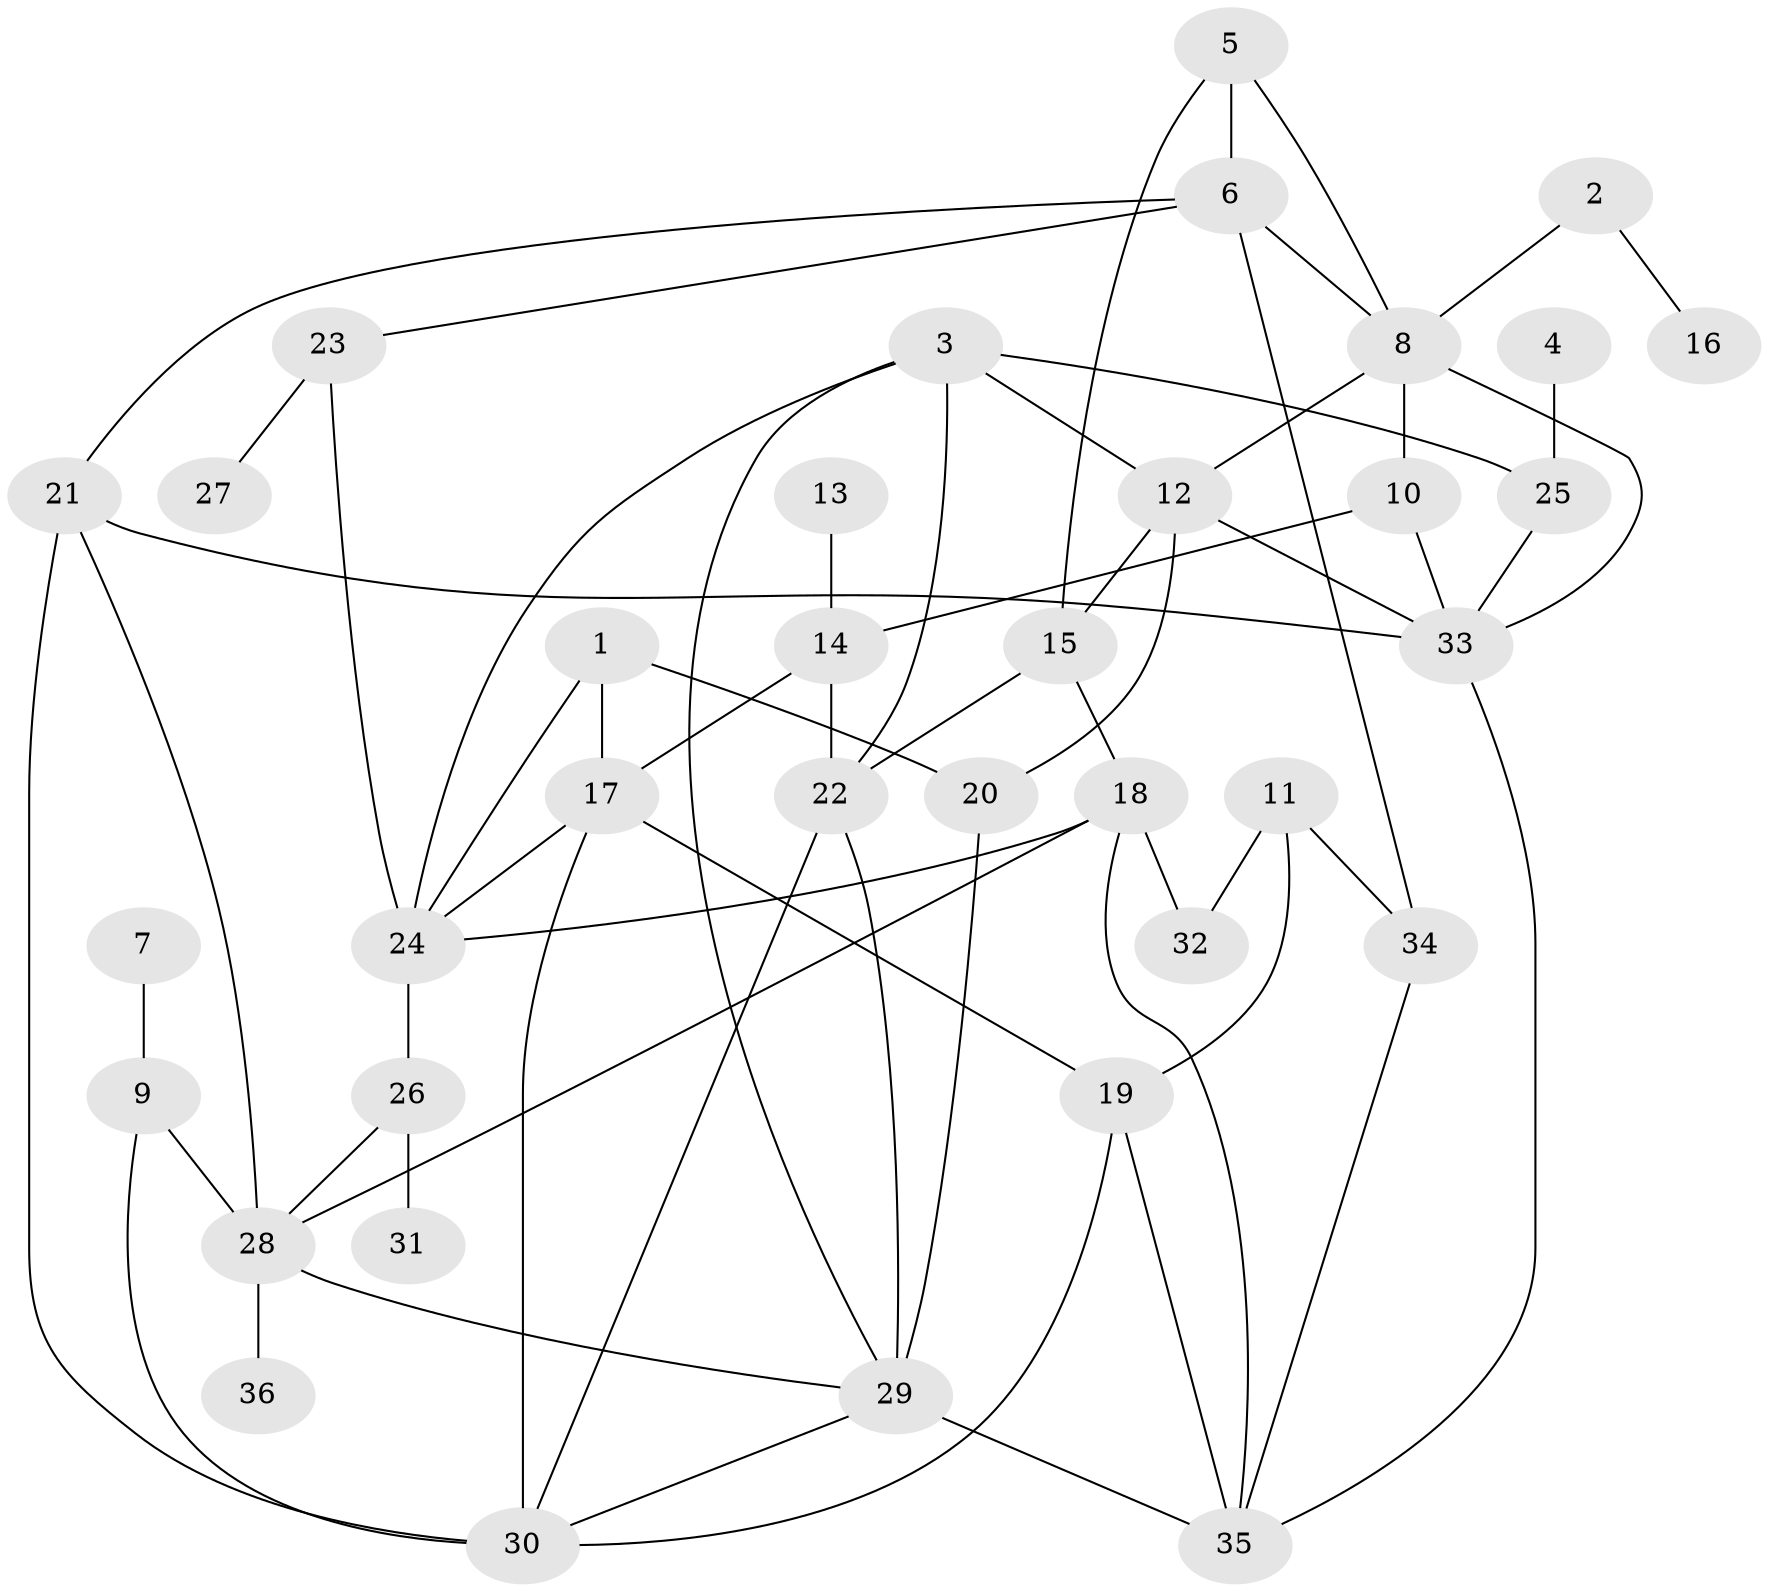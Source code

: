 // original degree distribution, {2: 0.2222222222222222, 5: 0.125, 3: 0.3194444444444444, 7: 0.013888888888888888, 4: 0.125, 6: 0.013888888888888888, 1: 0.18055555555555555}
// Generated by graph-tools (version 1.1) at 2025/49/03/09/25 03:49:22]
// undirected, 36 vertices, 64 edges
graph export_dot {
graph [start="1"]
  node [color=gray90,style=filled];
  1;
  2;
  3;
  4;
  5;
  6;
  7;
  8;
  9;
  10;
  11;
  12;
  13;
  14;
  15;
  16;
  17;
  18;
  19;
  20;
  21;
  22;
  23;
  24;
  25;
  26;
  27;
  28;
  29;
  30;
  31;
  32;
  33;
  34;
  35;
  36;
  1 -- 17 [weight=1.0];
  1 -- 20 [weight=1.0];
  1 -- 24 [weight=1.0];
  2 -- 8 [weight=1.0];
  2 -- 16 [weight=1.0];
  3 -- 12 [weight=1.0];
  3 -- 22 [weight=1.0];
  3 -- 24 [weight=1.0];
  3 -- 25 [weight=2.0];
  3 -- 29 [weight=1.0];
  4 -- 25 [weight=1.0];
  5 -- 6 [weight=1.0];
  5 -- 8 [weight=1.0];
  5 -- 15 [weight=1.0];
  6 -- 8 [weight=1.0];
  6 -- 21 [weight=1.0];
  6 -- 23 [weight=1.0];
  6 -- 34 [weight=1.0];
  7 -- 9 [weight=1.0];
  8 -- 10 [weight=1.0];
  8 -- 12 [weight=1.0];
  8 -- 33 [weight=1.0];
  9 -- 28 [weight=1.0];
  9 -- 30 [weight=1.0];
  10 -- 14 [weight=1.0];
  10 -- 33 [weight=1.0];
  11 -- 19 [weight=1.0];
  11 -- 32 [weight=1.0];
  11 -- 34 [weight=1.0];
  12 -- 15 [weight=1.0];
  12 -- 20 [weight=1.0];
  12 -- 33 [weight=1.0];
  13 -- 14 [weight=1.0];
  14 -- 17 [weight=1.0];
  14 -- 22 [weight=1.0];
  15 -- 18 [weight=1.0];
  15 -- 22 [weight=1.0];
  17 -- 19 [weight=1.0];
  17 -- 24 [weight=1.0];
  17 -- 30 [weight=2.0];
  18 -- 24 [weight=1.0];
  18 -- 28 [weight=1.0];
  18 -- 32 [weight=1.0];
  18 -- 35 [weight=1.0];
  19 -- 30 [weight=1.0];
  19 -- 35 [weight=1.0];
  20 -- 29 [weight=1.0];
  21 -- 28 [weight=1.0];
  21 -- 30 [weight=1.0];
  21 -- 33 [weight=1.0];
  22 -- 29 [weight=1.0];
  22 -- 30 [weight=1.0];
  23 -- 24 [weight=1.0];
  23 -- 27 [weight=1.0];
  24 -- 26 [weight=1.0];
  25 -- 33 [weight=1.0];
  26 -- 28 [weight=1.0];
  26 -- 31 [weight=1.0];
  28 -- 29 [weight=1.0];
  28 -- 36 [weight=2.0];
  29 -- 30 [weight=1.0];
  29 -- 35 [weight=1.0];
  33 -- 35 [weight=1.0];
  34 -- 35 [weight=1.0];
}
